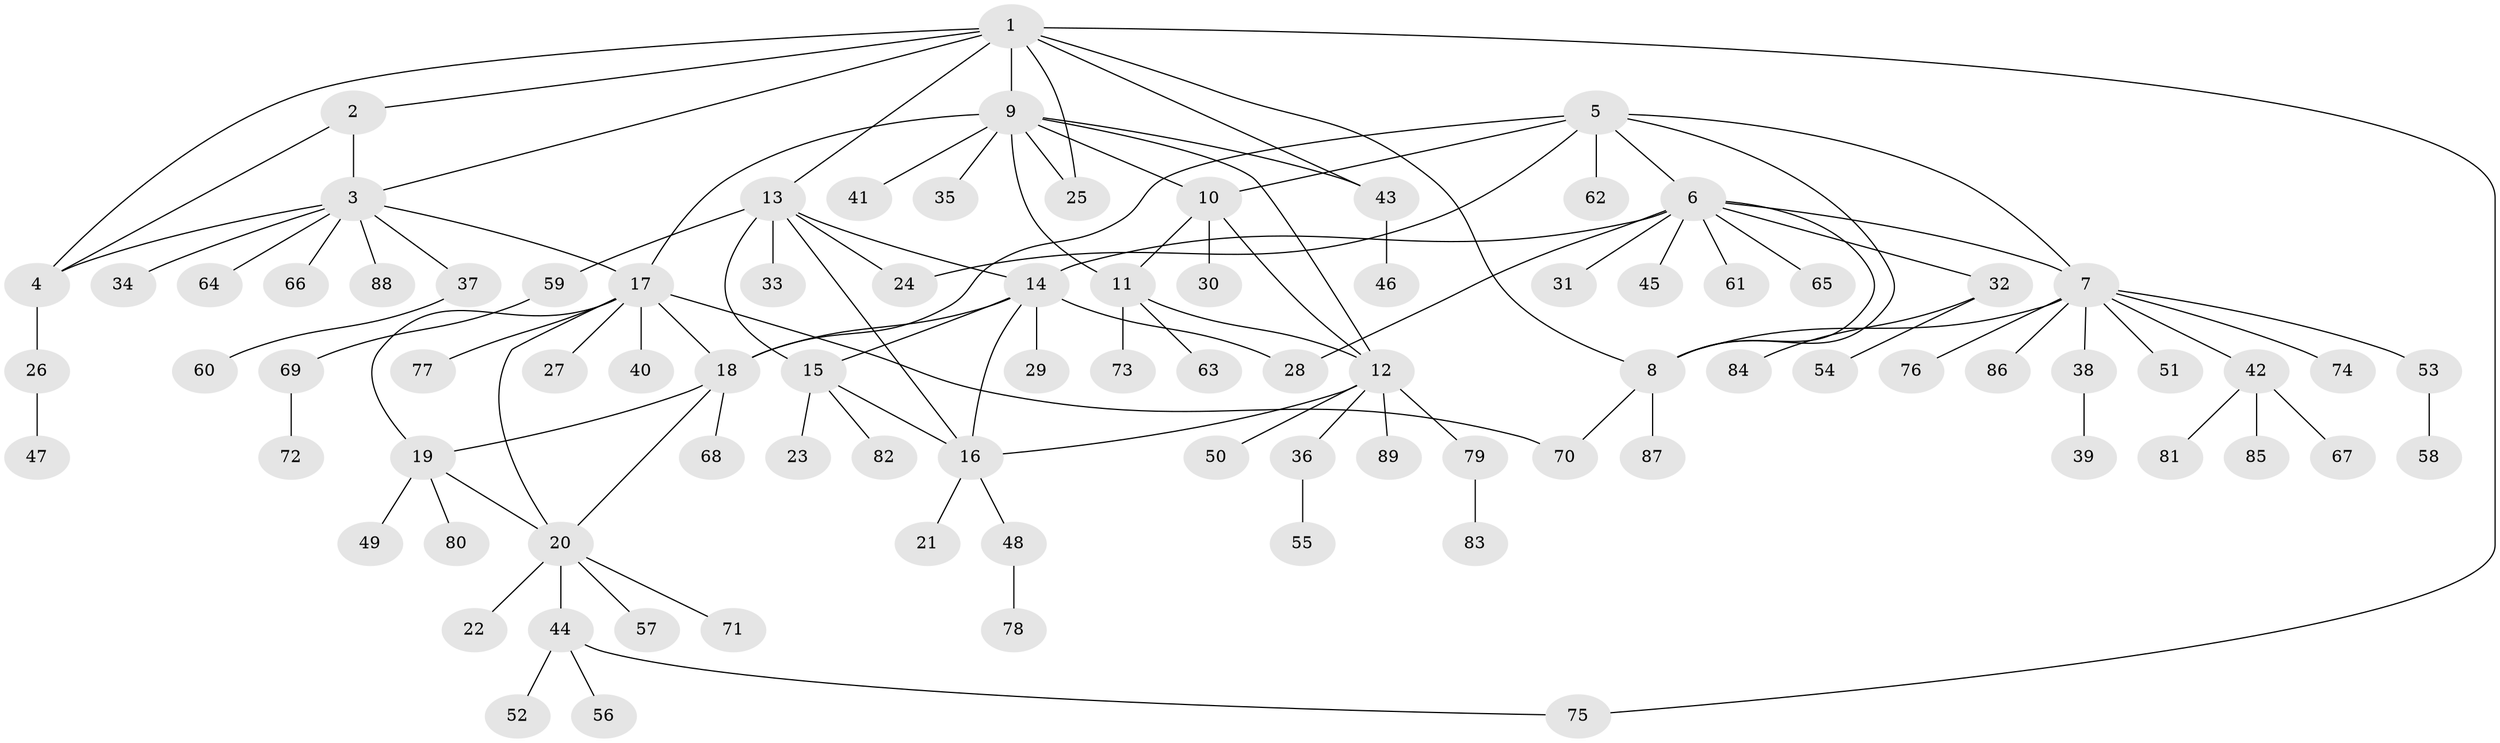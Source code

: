 // coarse degree distribution, {13: 0.016129032258064516, 2: 0.12903225806451613, 15: 0.016129032258064516, 8: 0.016129032258064516, 5: 0.016129032258064516, 12: 0.016129032258064516, 9: 0.016129032258064516, 6: 0.03225806451612903, 11: 0.016129032258064516, 1: 0.7258064516129032}
// Generated by graph-tools (version 1.1) at 2025/58/03/04/25 21:58:13]
// undirected, 89 vertices, 115 edges
graph export_dot {
graph [start="1"]
  node [color=gray90,style=filled];
  1;
  2;
  3;
  4;
  5;
  6;
  7;
  8;
  9;
  10;
  11;
  12;
  13;
  14;
  15;
  16;
  17;
  18;
  19;
  20;
  21;
  22;
  23;
  24;
  25;
  26;
  27;
  28;
  29;
  30;
  31;
  32;
  33;
  34;
  35;
  36;
  37;
  38;
  39;
  40;
  41;
  42;
  43;
  44;
  45;
  46;
  47;
  48;
  49;
  50;
  51;
  52;
  53;
  54;
  55;
  56;
  57;
  58;
  59;
  60;
  61;
  62;
  63;
  64;
  65;
  66;
  67;
  68;
  69;
  70;
  71;
  72;
  73;
  74;
  75;
  76;
  77;
  78;
  79;
  80;
  81;
  82;
  83;
  84;
  85;
  86;
  87;
  88;
  89;
  1 -- 2;
  1 -- 3;
  1 -- 4;
  1 -- 8;
  1 -- 9;
  1 -- 13;
  1 -- 25;
  1 -- 43;
  1 -- 75;
  2 -- 3;
  2 -- 4;
  3 -- 4;
  3 -- 17;
  3 -- 34;
  3 -- 37;
  3 -- 64;
  3 -- 66;
  3 -- 88;
  4 -- 26;
  5 -- 6;
  5 -- 7;
  5 -- 8;
  5 -- 10;
  5 -- 18;
  5 -- 24;
  5 -- 62;
  6 -- 7;
  6 -- 8;
  6 -- 14;
  6 -- 28;
  6 -- 31;
  6 -- 32;
  6 -- 45;
  6 -- 61;
  6 -- 65;
  7 -- 8;
  7 -- 38;
  7 -- 42;
  7 -- 51;
  7 -- 53;
  7 -- 74;
  7 -- 76;
  7 -- 86;
  8 -- 70;
  8 -- 87;
  9 -- 10;
  9 -- 11;
  9 -- 12;
  9 -- 17;
  9 -- 25;
  9 -- 35;
  9 -- 41;
  9 -- 43;
  10 -- 11;
  10 -- 12;
  10 -- 30;
  11 -- 12;
  11 -- 63;
  11 -- 73;
  12 -- 16;
  12 -- 36;
  12 -- 50;
  12 -- 79;
  12 -- 89;
  13 -- 14;
  13 -- 15;
  13 -- 16;
  13 -- 24;
  13 -- 33;
  13 -- 59;
  14 -- 15;
  14 -- 16;
  14 -- 18;
  14 -- 28;
  14 -- 29;
  15 -- 16;
  15 -- 23;
  15 -- 82;
  16 -- 21;
  16 -- 48;
  17 -- 18;
  17 -- 19;
  17 -- 20;
  17 -- 27;
  17 -- 40;
  17 -- 70;
  17 -- 77;
  18 -- 19;
  18 -- 20;
  18 -- 68;
  19 -- 20;
  19 -- 49;
  19 -- 80;
  20 -- 22;
  20 -- 44;
  20 -- 57;
  20 -- 71;
  26 -- 47;
  32 -- 54;
  32 -- 84;
  36 -- 55;
  37 -- 60;
  38 -- 39;
  42 -- 67;
  42 -- 81;
  42 -- 85;
  43 -- 46;
  44 -- 52;
  44 -- 56;
  44 -- 75;
  48 -- 78;
  53 -- 58;
  59 -- 69;
  69 -- 72;
  79 -- 83;
}
